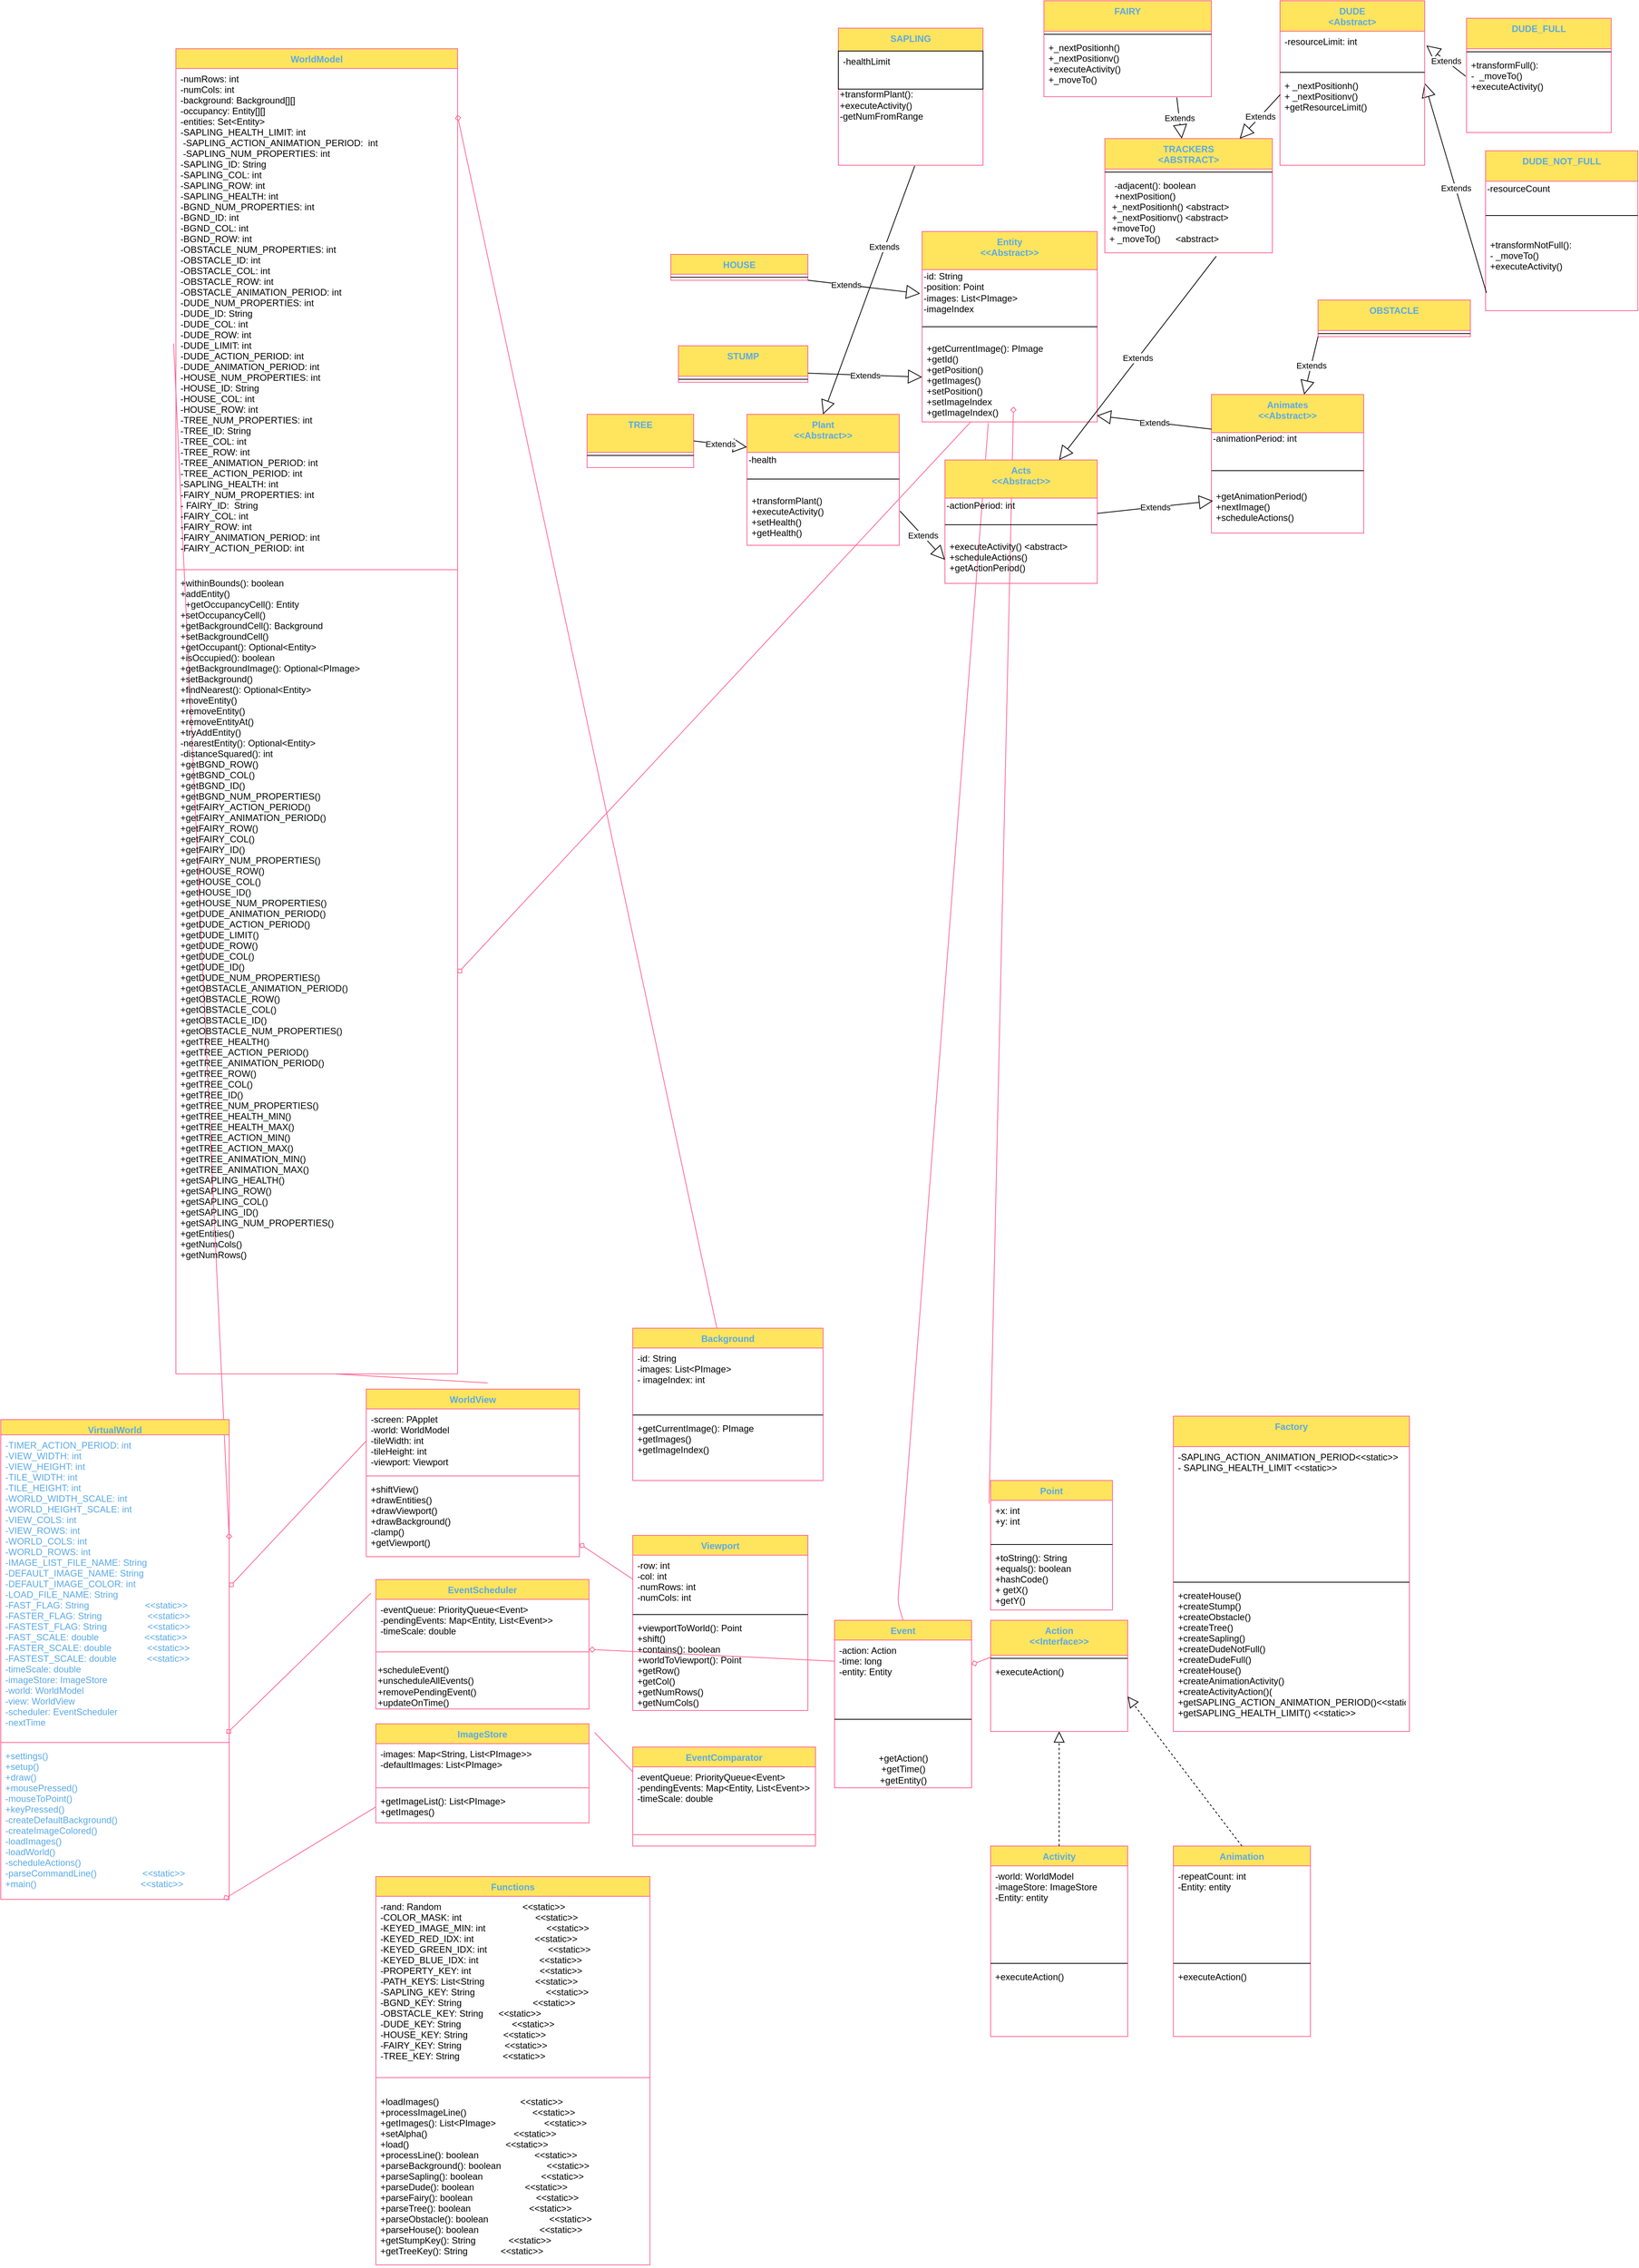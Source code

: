 <mxfile version="16.6.1" type="device"><diagram id="Yo6Zvny2ZRX3JAPKxXua" name="Page 2"><mxGraphModel dx="1449" dy="2874" grid="1" gridSize="10" guides="1" tooltips="1" connect="1" arrows="1" fold="1" page="1" pageScale="1" pageWidth="850" pageHeight="1100" math="0" shadow="0"><root><mxCell id="0"/><mxCell id="1" parent="0"/><mxCell id="8I9pphBKhg92I5GMk5e_-31" value="" style="graphMlID=e0;endArrow=none;strokeColor=#FF6392;strokeWidth=1.0;startArrow=diamond;startFill=0;endFill=1;exitX=1;exitY=0.25;exitDx=0;exitDy=0;fontColor=#5AA9E6;entryX=-0.008;entryY=-0.286;entryDx=0;entryDy=0;entryPerimeter=0;" parent="1" source="8I9pphBKhg92I5GMk5e_-50" target="8I9pphBKhg92I5GMk5e_-57" edge="1"><mxGeometry relative="1" as="geometry"/></mxCell><mxCell id="8I9pphBKhg92I5GMk5e_-32" value="" style="graphMlID=e1;endArrow=none;strokeColor=#FF6392;strokeWidth=1.0;startArrow=diamond;startFill=0;endFill=1;exitX=1;exitY=0.5;exitDx=0;exitDy=0;fontColor=#5AA9E6;entryX=0;entryY=0.5;entryDx=0;entryDy=0;" parent="1" source="8I9pphBKhg92I5GMk5e_-51" target="8I9pphBKhg92I5GMk5e_-61" edge="1"><mxGeometry relative="1" as="geometry"/></mxCell><mxCell id="8I9pphBKhg92I5GMk5e_-33" value="" style="graphMlID=e2;endArrow=none;strokeColor=#FF6392;strokeWidth=1.0;startArrow=diamond;startFill=0;endFill=1;fontColor=#5AA9E6;entryX=0;entryY=0.25;entryDx=0;entryDy=0;" parent="1" source="8I9pphBKhg92I5GMk5e_-60" target="8I9pphBKhg92I5GMk5e_-89" edge="1"><mxGeometry relative="1" as="geometry"><mxPoint x="648" y="240" as="sourcePoint"/></mxGeometry></mxCell><mxCell id="8I9pphBKhg92I5GMk5e_-34" value="" style="graphMlID=e3;endArrow=none;strokeColor=#FF6392;strokeWidth=1.0;startArrow=diamond;startFill=0;endFill=1;exitX=0.988;exitY=-0.077;exitDx=0;exitDy=0;exitPerimeter=0;fontColor=#5AA9E6;entryX=-0.023;entryY=0.105;entryDx=0;entryDy=0;entryPerimeter=0;" parent="1" source="8I9pphBKhg92I5GMk5e_-53" target="8I9pphBKhg92I5GMk5e_-64" edge="1"><mxGeometry relative="1" as="geometry"><mxPoint x="840" y="580" as="targetPoint"/></mxGeometry></mxCell><mxCell id="8I9pphBKhg92I5GMk5e_-35" value="" style="graphMlID=e4;endArrow=none;strokeColor=#FF6392;strokeWidth=1.0;startArrow=diamond;startFill=0;endFill=1;exitX=0.975;exitY=1;exitDx=0;exitDy=0;exitPerimeter=0;fontColor=#5AA9E6;entryX=0;entryY=0.5;entryDx=0;entryDy=0;" parent="1" source="8I9pphBKhg92I5GMk5e_-53" target="8I9pphBKhg92I5GMk5e_-71" edge="1"><mxGeometry relative="1" as="geometry"/></mxCell><mxCell id="8I9pphBKhg92I5GMk5e_-36" value="" style="graphMlID=e5;endArrow=none;strokeColor=#FF6392;strokeWidth=1.0;startArrow=diamond;startFill=0;endFill=1;fontColor=#5AA9E6;exitX=0.999;exitY=0.093;exitDx=0;exitDy=0;exitPerimeter=0;" parent="1" source="8I9pphBKhg92I5GMk5e_-55" target="8I9pphBKhg92I5GMk5e_-82" edge="1"><mxGeometry relative="1" as="geometry"/></mxCell><mxCell id="8I9pphBKhg92I5GMk5e_-37" value="" style="graphMlID=e6;endArrow=none;strokeColor=#FF6392;strokeWidth=1.0;startArrow=diamond;startFill=0;endFill=1;fontColor=#5AA9E6;" parent="1" source="8I9pphBKhg92I5GMk5e_-64" target="8I9pphBKhg92I5GMk5e_-97" edge="1"><mxGeometry relative="1" as="geometry"/></mxCell><mxCell id="8I9pphBKhg92I5GMk5e_-38" value="" style="graphMlID=e7;endArrow=none;strokeColor=#FF6392;strokeWidth=1.0;startArrow=none;startFill=1;endFill=1;fontColor=#5AA9E6;entryX=0;entryY=0.25;entryDx=0;entryDy=0;exitX=1;exitY=0.5;exitDx=0;exitDy=0;" parent="1" target="8I9pphBKhg92I5GMk5e_-72" edge="1"><mxGeometry relative="1" as="geometry"><mxPoint x="800" y="561" as="sourcePoint"/></mxGeometry></mxCell><mxCell id="8I9pphBKhg92I5GMk5e_-39" value="" style="graphMlID=e8;endArrow=none;strokeColor=#FF6392;strokeWidth=1.0;startArrow=diamond;startFill=0;endFill=1;fontColor=#5AA9E6;exitX=1;exitY=0.5;exitDx=0;exitDy=0;" parent="1" source="8I9pphBKhg92I5GMk5e_-57" target="8I9pphBKhg92I5GMk5e_-88" edge="1"><mxGeometry relative="1" as="geometry"><mxPoint x="710" y="80" as="sourcePoint"/><mxPoint x="1115" y="-927" as="targetPoint"/></mxGeometry></mxCell><mxCell id="8I9pphBKhg92I5GMk5e_-40" value="" style="graphMlID=e9;endArrow=none;strokeColor=#FF6392;strokeWidth=1.0;startArrow=diamond;startFill=0;endFill=1;fontColor=#5AA9E6;entryX=-0.013;entryY=0.08;entryDx=0;entryDy=0;entryPerimeter=0;" parent="1" target="8I9pphBKhg92I5GMk5e_-105" edge="1"><mxGeometry relative="1" as="geometry"><mxPoint x="1350" y="-1180" as="sourcePoint"/></mxGeometry></mxCell><mxCell id="8I9pphBKhg92I5GMk5e_-42" value="" style="graphMlID=e11;endArrow=none;strokeColor=#FF6392;strokeWidth=1.0;startArrow=diamond;startFill=0;endFill=1;fontColor=#5AA9E6;exitX=1;exitY=0.5;exitDx=0;exitDy=0;entryX=0.006;entryY=0.178;entryDx=0;entryDy=0;entryPerimeter=0;" parent="1" source="8I9pphBKhg92I5GMk5e_-97" edge="1"><mxGeometry relative="1" as="geometry"><mxPoint x="1321.08" y="461.612" as="targetPoint"/></mxGeometry></mxCell><mxCell id="8I9pphBKhg92I5GMk5e_-44" value="" style="graphMlID=e13;endArrow=none;strokeColor=#FF6392;strokeWidth=1.0;startArrow=none;startFill=1;endFill=1;fontColor=#5AA9E6;exitX=0.57;exitY=-0.037;exitDx=0;exitDy=0;exitPerimeter=0;entryX=0.563;entryY=1;entryDx=0;entryDy=0;entryPerimeter=0;" parent="1" source="8I9pphBKhg92I5GMk5e_-60" target="8I9pphBKhg92I5GMk5e_-57" edge="1"><mxGeometry relative="1" as="geometry"><mxPoint x="450" y="-620" as="targetPoint"/></mxGeometry></mxCell><mxCell id="8I9pphBKhg92I5GMk5e_-45" value="" style="graphMlID=e14;endArrow=none;strokeColor=#FF6392;strokeWidth=1.0;startArrow=none;startFill=1;endFill=1;fontColor=#5AA9E6;exitX=0.5;exitY=0;exitDx=0;exitDy=0;entryX=0.378;entryY=1.011;entryDx=0;entryDy=0;entryPerimeter=0;" parent="1" source="8I9pphBKhg92I5GMk5e_-96" target="8I9pphBKhg92I5GMk5e_-88" edge="1"><mxGeometry relative="1" as="geometry"><mxPoint x="1177.699" y="279.661" as="targetPoint"/><Array as="points"><mxPoint x="1198" y="390"/></Array></mxGeometry></mxCell><mxCell id="8I9pphBKhg92I5GMk5e_-50" value="VirtualWorld" style="swimlane;fontStyle=1;align=center;verticalAlign=top;childLayout=stackLayout;horizontal=1;startSize=20;horizontalStack=0;resizeParent=1;resizeParentMax=0;resizeLast=0;collapsible=1;marginBottom=0;hachureGap=4;pointerEvents=0;fillColor=#FFE45E;strokeColor=#FF6392;fontColor=#5AA9E6;" parent="1" vertex="1"><mxGeometry x="20" y="150" width="300" height="630" as="geometry"/></mxCell><mxCell id="8I9pphBKhg92I5GMk5e_-51" value="-TIMER_ACTION_PERIOD: int        &#10;-VIEW_WIDTH: int                          &#10;-VIEW_HEIGHT: int                        &#10;-TILE_WIDTH: int                          &#10;-TILE_HEIGHT: int                         &#10;-WORLD_WIDTH_SCALE: int          &#10;-WORLD_HEIGHT_SCALE: int        &#10;-VIEW_COLS: int                           &#10;-VIEW_ROWS: int                            &#10;-WORLD_COLS: int                        &#10;-WORLD_ROWS: int                        &#10;-IMAGE_LIST_FILE_NAME: String    &#10;-DEFAULT_IMAGE_NAME: String    &#10;-DEFAULT_IMAGE_COLOR: int       &#10;-LOAD_FILE_NAME: String            &#10;-FAST_FLAG: String                      &lt;&lt;static&gt;&gt;&#10;-FASTER_FLAG: String                  &lt;&lt;static&gt;&gt;&#10;-FASTEST_FLAG: String                &lt;&lt;static&gt;&gt;&#10;-FAST_SCALE: double                  &lt;&lt;static&gt;&gt;&#10;-FASTER_SCALE: double              &lt;&lt;static&gt;&gt;&#10;-FASTEST_SCALE: double            &lt;&lt;static&gt;&gt;&#10;-timeScale: double&#10;-imageStore: ImageStore&#10;-world: WorldModel&#10;-view: WorldView&#10;-scheduler: EventScheduler&#10;-nextTime" style="text;strokeColor=none;fillColor=none;align=left;verticalAlign=top;spacingLeft=4;spacingRight=4;overflow=hidden;rotatable=0;points=[[0,0.5],[1,0.5]];portConstraint=eastwest;fontColor=#5AA9E6;" parent="8I9pphBKhg92I5GMk5e_-50" vertex="1"><mxGeometry y="20" width="300" height="400" as="geometry"/></mxCell><mxCell id="8I9pphBKhg92I5GMk5e_-52" value="" style="line;strokeWidth=1;fillColor=none;align=left;verticalAlign=middle;spacingTop=-1;spacingLeft=3;spacingRight=3;rotatable=0;labelPosition=right;points=[];portConstraint=eastwest;strokeColor=#FF6392;fontColor=#5AA9E6;" parent="8I9pphBKhg92I5GMk5e_-50" vertex="1"><mxGeometry y="420" width="300" height="8" as="geometry"/></mxCell><mxCell id="8I9pphBKhg92I5GMk5e_-53" value="+settings()&#10;+setup()&#10;+draw()&#10;+mousePressed()&#10;-mouseToPoint()&#10;+keyPressed()&#10;-createDefaultBackground()         &#10;-createImageColored()               &#10;-loadImages()                                &#10;-loadWorld()                                &#10;-scheduleActions()                      &#10;-parseCommandLine()                  &lt;&lt;static&gt;&gt;&#10;+main()                                         &lt;&lt;static&gt;&gt;" style="text;strokeColor=none;fillColor=none;align=left;verticalAlign=top;spacingLeft=4;spacingRight=4;overflow=hidden;rotatable=0;points=[[0,0.5],[1,0.5]];portConstraint=eastwest;fontColor=#5AA9E6;" parent="8I9pphBKhg92I5GMk5e_-50" vertex="1"><mxGeometry y="428" width="300" height="202" as="geometry"/></mxCell><mxCell id="8I9pphBKhg92I5GMk5e_-54" value="WorldModel" style="swimlane;fontStyle=1;align=center;verticalAlign=top;childLayout=stackLayout;horizontal=1;startSize=26;horizontalStack=0;resizeParent=1;resizeParentMax=0;resizeLast=0;collapsible=1;marginBottom=0;hachureGap=4;pointerEvents=0;sketch=0;fontColor=#5AA9E6;strokeColor=#FF6392;fillColor=#FFE45E;" parent="1" vertex="1"><mxGeometry x="250" y="-1650" width="370" height="1740" as="geometry"/></mxCell><mxCell id="8I9pphBKhg92I5GMk5e_-55" value="-numRows: int&#10;-numCols: int&#10;-background: Background[][]&#10;-occupancy: Entity[][]&#10;-entities: Set&lt;Entity&gt;&#10;-SAPLING_HEALTH_LIMIT: int                               &#10; -SAPLING_ACTION_ANIMATION_PERIOD:  int    &#10; -SAPLING_NUM_PROPERTIES: int                    &#10;-SAPLING_ID: String                          &#10;-SAPLING_COL: int                    &#10;-SAPLING_ROW: int                              &#10;-SAPLING_HEALTH: int                              &#10;-BGND_NUM_PROPERTIES: int                    &#10;-BGND_ID: int                              &#10;-BGND_COL: int                              &#10;-BGND_ROW: int  &#10;-OBSTACLE_NUM_PROPERTIES: int                &#10;-OBSTACLE_ID: int                            &#10;-OBSTACLE_COL: int                           &#10;-OBSTACLE_ROW: int                           &#10;-OBSTACLE_ANIMATION_PERIOD: int    &#10;-DUDE_NUM_PROPERTIES: int                     &#10;-DUDE_ID: String                           &#10;-DUDE_COL: int                   &#10;-DUDE_ROW: int                               &#10;-DUDE_LIMIT: int                              &#10;-DUDE_ACTION_PERIOD: int             &#10;-DUDE_ANIMATION_PERIOD: int    &#10;-HOUSE_NUM_PROPERTIES: int                 &#10;-HOUSE_ID: String                          &#10;-HOUSE_COL: int                        &#10;-HOUSE_ROW: int  &#10;-TREE_NUM_PROPERTIES: int                      &#10;-TREE_ID: String                            &#10;-TREE_COL: int                    &#10;-TREE_ROW: int                                &#10;-TREE_ANIMATION_PERIOD: int      &#10;-TREE_ACTION_PERIOD: int          &#10;-SAPLING_HEALTH: int           &#10;-FAIRY_NUM_PROPERTIES: int         &#10;- FAIRY_ID:  String                 &#10;-FAIRY_COL: int                    &#10;-FAIRY_ROW: int                                &#10;-FAIRY_ANIMATION_PERIOD: int      &#10;-FAIRY_ACTION_PERIOD: int     " style="text;strokeColor=none;fillColor=none;align=left;verticalAlign=top;spacingLeft=4;spacingRight=4;overflow=hidden;rotatable=0;points=[[0,0.5],[1,0.5]];portConstraint=eastwest;fontColor=#000000;" parent="8I9pphBKhg92I5GMk5e_-54" vertex="1"><mxGeometry y="26" width="370" height="654" as="geometry"/></mxCell><mxCell id="8I9pphBKhg92I5GMk5e_-56" value="" style="line;strokeWidth=1;fillColor=none;align=left;verticalAlign=middle;spacingTop=-1;spacingLeft=3;spacingRight=3;rotatable=0;labelPosition=right;points=[];portConstraint=eastwest;strokeColor=#FF6392;fontColor=#5AA9E6;" parent="8I9pphBKhg92I5GMk5e_-54" vertex="1"><mxGeometry y="680" width="370" height="8" as="geometry"/></mxCell><mxCell id="8I9pphBKhg92I5GMk5e_-57" value="+withinBounds(): boolean                     &#10;+addEntity()                                         &#10;  +getOccupancyCell(): Entity                  &#10;+setOccupancyCell()                          &#10;+getBackgroundCell(): Background             &#10;+setBackgroundCell()   &#10;+getOccupant(): Optional&lt;Entity&gt; &#10;+isOccupied(): boolean         &#10;+getBackgroundImage(): Optional&lt;PImage&gt;     &#10;+setBackground()   &#10;+findNearest(): Optional&lt;Entity&gt;           &#10;+moveEntity()                              &#10;+removeEntity()                             &#10;+removeEntityAt() &#10;+tryAddEntity()&#10;-nearestEntity(): Optional&lt;Entity&gt;         &#10;-distanceSquared(): int&#10;+getBGND_ROW()&#10;+getBGND_COL()&#10;+getBGND_ID()&#10;+getBGND_NUM_PROPERTIES()&#10;+getFAIRY_ACTION_PERIOD() &#10;+getFAIRY_ANIMATION_PERIOD()&#10;+getFAIRY_ROW()&#10;+getFAIRY_COL()&#10;+getFAIRY_ID()&#10;+getFAIRY_NUM_PROPERTIES()          &#10;+getHOUSE_ROW()&#10;+getHOUSE_COL()&#10;+getHOUSE_ID()&#10;+getHOUSE_NUM_PROPERTIES()&#10;+getDUDE_ANIMATION_PERIOD()&#10;+getDUDE_ACTION_PERIOD()&#10;+getDUDE_LIMIT()&#10;+getDUDE_ROW()&#10;+getDUDE_COL()&#10;+getDUDE_ID() &#10;+getDUDE_NUM_PROPERTIES()&#10;+getOBSTACLE_ANIMATION_PERIOD()&#10;+getOBSTACLE_ROW()&#10;+getOBSTACLE_COL()&#10;+getOBSTACLE_ID()  &#10;+getOBSTACLE_NUM_PROPERTIES()&#10;+getTREE_HEALTH()&#10;+getTREE_ACTION_PERIOD()&#10;+getTREE_ANIMATION_PERIOD()&#10;+getTREE_ROW()&#10;+getTREE_COL()&#10;+getTREE_ID()&#10;+getTREE_NUM_PROPERTIES()&#10;+getTREE_HEALTH_MIN()&#10;+getTREE_HEALTH_MAX()&#10;+getTREE_ACTION_MIN()&#10;+getTREE_ACTION_MAX()  &#10;+getTREE_ANIMATION_MIN()&#10;+getTREE_ANIMATION_MAX()&#10;+getSAPLING_HEALTH()&#10;+getSAPLING_ROW()&#10;+getSAPLING_COL()&#10;+getSAPLING_ID()&#10;+getSAPLING_NUM_PROPERTIES()&#10;+getEntities()&#10;+getNumCols()&#10;+getNumRows()                                                                                           " style="text;strokeColor=none;fillColor=none;align=left;verticalAlign=top;spacingLeft=4;spacingRight=4;overflow=hidden;rotatable=0;points=[[0,0.5],[1,0.5]];portConstraint=eastwest;fontColor=#020405;" parent="8I9pphBKhg92I5GMk5e_-54" vertex="1"><mxGeometry y="688" width="370" height="1052" as="geometry"/></mxCell><mxCell id="8I9pphBKhg92I5GMk5e_-60" value="WorldView" style="swimlane;fontStyle=1;align=center;verticalAlign=top;childLayout=stackLayout;horizontal=1;startSize=26;horizontalStack=0;resizeParent=1;resizeParentMax=0;resizeLast=0;collapsible=1;marginBottom=0;hachureGap=4;pointerEvents=0;sketch=0;fontColor=#5AA9E6;strokeColor=#FF6392;fillColor=#FFE45E;" parent="1" vertex="1"><mxGeometry x="500.0" y="110" width="280" height="220" as="geometry"/></mxCell><mxCell id="8I9pphBKhg92I5GMk5e_-61" value="-screen: PApplet&#10;-world: WorldModel&#10;-tileWidth: int&#10;-tileHeight: int&#10;-viewport: Viewport" style="text;strokeColor=none;fillColor=none;align=left;verticalAlign=top;spacingLeft=4;spacingRight=4;overflow=hidden;rotatable=0;points=[[0,0.5],[1,0.5]];portConstraint=eastwest;fontColor=#000000;" parent="8I9pphBKhg92I5GMk5e_-60" vertex="1"><mxGeometry y="26" width="280" height="84" as="geometry"/></mxCell><mxCell id="8I9pphBKhg92I5GMk5e_-62" value="" style="line;strokeWidth=1;fillColor=none;align=left;verticalAlign=middle;spacingTop=-1;spacingLeft=3;spacingRight=3;rotatable=0;labelPosition=right;points=[];portConstraint=eastwest;strokeColor=#FF6392;fontColor=#5AA9E6;" parent="8I9pphBKhg92I5GMk5e_-60" vertex="1"><mxGeometry y="110" width="280" height="8" as="geometry"/></mxCell><mxCell id="8I9pphBKhg92I5GMk5e_-63" value="+shiftView() &#10;+drawEntities()                              &#10;+drawViewport()         &#10;+drawBackground() &#10;-clamp()  &#10;+getViewport()                                    " style="text;strokeColor=none;fillColor=none;align=left;verticalAlign=top;spacingLeft=4;spacingRight=4;overflow=hidden;rotatable=0;points=[[0,0.5],[1,0.5]];portConstraint=eastwest;fontColor=#000000;" parent="8I9pphBKhg92I5GMk5e_-60" vertex="1"><mxGeometry y="118" width="280" height="102" as="geometry"/></mxCell><mxCell id="8I9pphBKhg92I5GMk5e_-64" value="EventScheduler" style="swimlane;fontStyle=1;align=center;verticalAlign=top;childLayout=stackLayout;horizontal=1;startSize=26;horizontalStack=0;resizeParent=1;resizeParentMax=0;resizeLast=0;collapsible=1;marginBottom=0;hachureGap=4;pointerEvents=0;sketch=0;fontColor=#5AA9E6;strokeColor=#FF6392;fillColor=#FFE45E;" parent="1" vertex="1"><mxGeometry x="512.57" y="360" width="280" height="170" as="geometry"><mxRectangle x="520" y="450" width="120" height="26" as="alternateBounds"/></mxGeometry></mxCell><mxCell id="8I9pphBKhg92I5GMk5e_-65" value="-eventQueue: PriorityQueue&lt;Event&gt;&#10;-pendingEvents: Map&lt;Entity, List&lt;Event&gt;&gt;&#10;-timeScale: double" style="text;strokeColor=none;fillColor=none;align=left;verticalAlign=top;spacingLeft=4;spacingRight=4;overflow=hidden;rotatable=0;points=[[0,0.5],[1,0.5]];portConstraint=eastwest;fontColor=#000000;" parent="8I9pphBKhg92I5GMk5e_-64" vertex="1"><mxGeometry y="26" width="280" height="54" as="geometry"/></mxCell><mxCell id="8I9pphBKhg92I5GMk5e_-66" value="" style="line;strokeWidth=1;fillColor=none;align=left;verticalAlign=middle;spacingTop=-1;spacingLeft=3;spacingRight=3;rotatable=0;labelPosition=right;points=[];portConstraint=eastwest;strokeColor=#FF6392;fontColor=#5AA9E6;" parent="8I9pphBKhg92I5GMk5e_-64" vertex="1"><mxGeometry y="80" width="280" height="30" as="geometry"/></mxCell><mxCell id="NkrN6m10o40Hq3UlbiHe-7" value="+scheduleEvent()&lt;br&gt;+unscheduleAllEvents()&lt;br&gt;+removePendingEvent()&amp;nbsp; &amp;nbsp; &amp;nbsp; &amp;nbsp; &amp;nbsp; &amp;nbsp; &amp;nbsp; &amp;nbsp; &amp;nbsp; &amp;nbsp; &amp;nbsp; &amp;nbsp;&lt;br style=&quot;padding: 0px ; margin: 0px&quot;&gt;+updateOnTime()&amp;nbsp; &amp;nbsp; &amp;nbsp; &amp;nbsp; &amp;nbsp; &amp;nbsp; &amp;nbsp; &amp;nbsp; &amp;nbsp; &amp;nbsp; &amp;nbsp; &amp;nbsp; &amp;nbsp; &amp;nbsp; &amp;nbsp;" style="text;html=1;align=left;verticalAlign=middle;resizable=0;points=[];autosize=1;strokeColor=none;fillColor=none;" parent="8I9pphBKhg92I5GMk5e_-64" vertex="1"><mxGeometry y="110" width="280" height="60" as="geometry"/></mxCell><mxCell id="8I9pphBKhg92I5GMk5e_-68" value="ImageStore" style="swimlane;fontStyle=1;align=center;verticalAlign=top;childLayout=stackLayout;horizontal=1;startSize=26;horizontalStack=0;resizeParent=1;resizeParentMax=0;resizeLast=0;collapsible=1;marginBottom=0;hachureGap=4;pointerEvents=0;sketch=0;fontColor=#5AA9E6;strokeColor=#FF6392;fillColor=#FFE45E;" parent="1" vertex="1"><mxGeometry x="512.57" y="549.54" width="280" height="130" as="geometry"/></mxCell><mxCell id="8I9pphBKhg92I5GMk5e_-69" value="-images: Map&lt;String, List&lt;PImage&gt;&gt;&#10;-defaultImages: List&lt;PImage&gt;" style="text;strokeColor=none;fillColor=none;align=left;verticalAlign=top;spacingLeft=4;spacingRight=4;overflow=hidden;rotatable=0;points=[[0,0.5],[1,0.5]];portConstraint=eastwest;fontColor=#000000;" parent="8I9pphBKhg92I5GMk5e_-68" vertex="1"><mxGeometry y="26" width="280" height="54" as="geometry"/></mxCell><mxCell id="8I9pphBKhg92I5GMk5e_-70" value="" style="line;strokeWidth=1;fillColor=none;align=left;verticalAlign=middle;spacingTop=-1;spacingLeft=3;spacingRight=3;rotatable=0;labelPosition=right;points=[];portConstraint=eastwest;strokeColor=#FF6392;fontColor=#5AA9E6;" parent="8I9pphBKhg92I5GMk5e_-68" vertex="1"><mxGeometry y="80" width="280" height="8" as="geometry"/></mxCell><mxCell id="8I9pphBKhg92I5GMk5e_-71" value="+getImageList(): List&lt;PImage&gt;                &#10;+getImages()" style="text;strokeColor=none;fillColor=none;align=left;verticalAlign=top;spacingLeft=4;spacingRight=4;overflow=hidden;rotatable=0;points=[[0,0.5],[1,0.5]];portConstraint=eastwest;fontColor=#000000;" parent="8I9pphBKhg92I5GMk5e_-68" vertex="1"><mxGeometry y="88" width="280" height="42" as="geometry"/></mxCell><mxCell id="8I9pphBKhg92I5GMk5e_-72" value="EventComparator" style="swimlane;fontStyle=1;align=center;verticalAlign=top;childLayout=stackLayout;horizontal=1;startSize=26;horizontalStack=0;resizeParent=1;resizeParentMax=0;resizeLast=0;collapsible=1;marginBottom=0;hachureGap=4;pointerEvents=0;sketch=0;fontColor=#5AA9E6;strokeColor=#FF6392;fillColor=#FFE45E;" parent="1" vertex="1"><mxGeometry x="850" y="580" width="240" height="130" as="geometry"/></mxCell><mxCell id="8I9pphBKhg92I5GMk5e_-73" value="-eventQueue: PriorityQueue&lt;Event&gt;&#10;-pendingEvents: Map&lt;Entity, List&lt;Event&gt;&gt;&#10;-timeScale: double" style="text;strokeColor=none;fillColor=none;align=left;verticalAlign=top;spacingLeft=4;spacingRight=4;overflow=hidden;rotatable=0;points=[[0,0.5],[1,0.5]];portConstraint=eastwest;fontColor=#000000;" parent="8I9pphBKhg92I5GMk5e_-72" vertex="1"><mxGeometry y="26" width="240" height="74" as="geometry"/></mxCell><mxCell id="8I9pphBKhg92I5GMk5e_-74" value="" style="line;strokeWidth=1;fillColor=none;align=left;verticalAlign=middle;spacingTop=-1;spacingLeft=3;spacingRight=3;rotatable=0;labelPosition=right;points=[];portConstraint=eastwest;strokeColor=#FF6392;fontColor=#5AA9E6;" parent="8I9pphBKhg92I5GMk5e_-72" vertex="1"><mxGeometry y="100" width="240" height="30" as="geometry"/></mxCell><mxCell id="8I9pphBKhg92I5GMk5e_-77" value="Functions" style="swimlane;fontStyle=1;align=center;verticalAlign=top;childLayout=stackLayout;horizontal=1;startSize=26;horizontalStack=0;resizeParent=1;resizeParentMax=0;resizeLast=0;collapsible=1;marginBottom=0;hachureGap=4;pointerEvents=0;sketch=0;fontColor=#5AA9E6;strokeColor=#FF6392;fillColor=#FFE45E;" parent="1" vertex="1"><mxGeometry x="512.57" y="750" width="360" height="510" as="geometry"/></mxCell><mxCell id="8I9pphBKhg92I5GMk5e_-78" value="-rand: Random                                &lt;&lt;static&gt;&gt;&#10;-COLOR_MASK: int                             &lt;&lt;static&gt;&gt;&#10;-KEYED_IMAGE_MIN: int                        &lt;&lt;static&gt;&gt;&#10;-KEYED_RED_IDX: int                        &lt;&lt;static&gt;&gt;&#10;-KEYED_GREEN_IDX: int                        &lt;&lt;static&gt;&gt;&#10;-KEYED_BLUE_IDX: int                        &lt;&lt;static&gt;&gt;&#10;-PROPERTY_KEY: int                           &lt;&lt;static&gt;&gt;&#10;-PATH_KEYS: List&lt;String                    &lt;&lt;static&gt;&gt;&#10;-SAPLING_KEY: String                            &lt;&lt;static&gt;&gt;&#10;-BGND_KEY: String                            &lt;&lt;static&gt;&gt;                     &#10;-OBSTACLE_KEY: String      &lt;&lt;static&gt;&gt;      &#10;-DUDE_KEY: String                    &lt;&lt;static&gt;&gt;           &#10;-HOUSE_KEY: String              &lt;&lt;static&gt;&gt;             &#10;-FAIRY_KEY: String                 &lt;&lt;static&gt;&gt; &#10;-TREE_KEY: String                 &lt;&lt;static&gt;&gt;           &#10;                             &#10;&#10;" style="text;strokeColor=none;fillColor=none;align=left;verticalAlign=top;spacingLeft=4;spacingRight=4;overflow=hidden;rotatable=0;points=[[0,0.5],[1,0.5]];portConstraint=eastwest;fontColor=#000000;" parent="8I9pphBKhg92I5GMk5e_-77" vertex="1"><mxGeometry y="26" width="360" height="234" as="geometry"/></mxCell><mxCell id="8I9pphBKhg92I5GMk5e_-79" value="" style="line;strokeWidth=1;fillColor=none;align=left;verticalAlign=middle;spacingTop=-1;spacingLeft=3;spacingRight=3;rotatable=0;labelPosition=right;points=[];portConstraint=eastwest;strokeColor=#FF6392;fontColor=#5AA9E6;" parent="8I9pphBKhg92I5GMk5e_-77" vertex="1"><mxGeometry y="260" width="360" height="8" as="geometry"/></mxCell><mxCell id="8I9pphBKhg92I5GMk5e_-80" value="&#10;+loadImages()                                &lt;&lt;static&gt;&gt;&#10;+processImageLine()                          &lt;&lt;static&gt;&gt;&#10;+getImages(): List&lt;PImage&gt;                   &lt;&lt;static&gt;&gt;&#10;+setAlpha()                                  &lt;&lt;static&gt;&gt;&#10;+load()                                      &lt;&lt;static&gt;&gt;&#10;+processLine(): boolean                      &lt;&lt;static&gt;&gt;&#10;+parseBackground(): boolean                  &lt;&lt;static&gt;&gt;&#10;+parseSapling(): boolean                       &lt;&lt;static&gt;&gt;&#10;+parseDude(): boolean                    &lt;&lt;static&gt;&gt;&#10;+parseFairy(): boolean                         &lt;&lt;static&gt;&gt;&#10;+parseTree(): boolean                       &lt;&lt;static&gt;&gt;&#10;+parseObstacle(): boolean                        &lt;&lt;static&gt;&gt;&#10;+parseHouse(): boolean                        &lt;&lt;static&gt;&gt;&#10;+getStumpKey(): String             &lt;&lt;static&gt;&gt;&#10;+getTreeKey(): String             &lt;&lt;static&gt;&gt;&#10;&#10;                     " style="text;strokeColor=none;fillColor=none;align=left;verticalAlign=top;spacingLeft=4;spacingRight=4;overflow=hidden;rotatable=0;points=[[0,0.5],[1,0.5]];portConstraint=eastwest;fontColor=#000000;" parent="8I9pphBKhg92I5GMk5e_-77" vertex="1"><mxGeometry y="268" width="360" height="242" as="geometry"/></mxCell><mxCell id="8I9pphBKhg92I5GMk5e_-81" value="Background" style="swimlane;fontStyle=1;align=center;verticalAlign=top;childLayout=stackLayout;horizontal=1;startSize=26;horizontalStack=0;resizeParent=1;resizeParentMax=0;resizeLast=0;collapsible=1;marginBottom=0;hachureGap=4;pointerEvents=0;sketch=0;fontColor=#5AA9E6;strokeColor=#FF6392;fillColor=#FFE45E;" parent="1" vertex="1"><mxGeometry x="850" y="30" width="250" height="200" as="geometry"/></mxCell><mxCell id="8I9pphBKhg92I5GMk5e_-82" value="-id: String&#10;-images: List&lt;PImage&gt;&#10;- imageIndex: int" style="text;strokeColor=none;fillColor=none;align=left;verticalAlign=top;spacingLeft=4;spacingRight=4;overflow=hidden;rotatable=0;points=[[0,0.5],[1,0.5]];portConstraint=eastwest;" parent="8I9pphBKhg92I5GMk5e_-81" vertex="1"><mxGeometry y="26" width="250" height="84" as="geometry"/></mxCell><mxCell id="8I9pphBKhg92I5GMk5e_-83" value="" style="line;strokeWidth=1;fillColor=none;align=left;verticalAlign=middle;spacingTop=-1;spacingLeft=3;spacingRight=3;rotatable=0;labelPosition=right;points=[];portConstraint=eastwest;" parent="8I9pphBKhg92I5GMk5e_-81" vertex="1"><mxGeometry y="110" width="250" height="8" as="geometry"/></mxCell><mxCell id="8I9pphBKhg92I5GMk5e_-84" value="+getCurrentImage(): PImage&#10;+getImages()&#10;+getImageIndex()" style="text;strokeColor=none;fillColor=none;align=left;verticalAlign=top;spacingLeft=4;spacingRight=4;overflow=hidden;rotatable=0;points=[[0,0.5],[1,0.5]];portConstraint=eastwest;" parent="8I9pphBKhg92I5GMk5e_-81" vertex="1"><mxGeometry y="118" width="250" height="82" as="geometry"/></mxCell><mxCell id="8I9pphBKhg92I5GMk5e_-85" value="Entity&#10;&lt;&lt;Abstract&gt;&gt;" style="swimlane;fontStyle=1;align=center;verticalAlign=top;childLayout=stackLayout;horizontal=1;startSize=50;horizontalStack=0;resizeParent=1;resizeParentMax=0;resizeLast=0;collapsible=1;marginBottom=0;hachureGap=4;pointerEvents=0;sketch=0;fontColor=#5AA9E6;strokeColor=#FF6392;fillColor=#FFE45E;" parent="1" vertex="1"><mxGeometry x="1230" y="-1410" width="230" height="250" as="geometry"/></mxCell><mxCell id="wvR2BJynT_IiG_UGDIxS-9" value="&lt;span&gt;-id: String&lt;/span&gt;&lt;br style=&quot;padding: 0px ; margin: 0px&quot;&gt;&lt;span&gt;-position: Point&lt;/span&gt;&lt;br style=&quot;padding: 0px ; margin: 0px&quot;&gt;&lt;span&gt;-images: List&amp;lt;PImage&amp;gt;&lt;br&gt;-imageIndex&lt;br&gt;&lt;/span&gt;" style="text;html=1;align=left;verticalAlign=middle;resizable=0;points=[];autosize=1;strokeColor=none;fillColor=none;" parent="8I9pphBKhg92I5GMk5e_-85" vertex="1"><mxGeometry y="50" width="230" height="60" as="geometry"/></mxCell><mxCell id="8I9pphBKhg92I5GMk5e_-87" value="" style="line;strokeWidth=1;fillColor=none;align=left;verticalAlign=middle;spacingTop=-1;spacingLeft=3;spacingRight=3;rotatable=0;labelPosition=right;points=[];portConstraint=eastwest;" parent="8I9pphBKhg92I5GMk5e_-85" vertex="1"><mxGeometry y="110" width="230" height="30" as="geometry"/></mxCell><mxCell id="8I9pphBKhg92I5GMk5e_-88" value="+getCurrentImage(): PImage  &#10;+getId()&#10;+getPosition()&#10;+getImages()&#10;+setPosition()&#10;+setImageIndex&#10;+getImageIndex()&#10; &#10;&#10;   " style="text;strokeColor=none;fillColor=none;align=left;verticalAlign=top;spacingLeft=4;spacingRight=4;overflow=hidden;rotatable=0;points=[[0,0.5],[1,0.5]];portConstraint=eastwest;" parent="8I9pphBKhg92I5GMk5e_-85" vertex="1"><mxGeometry y="140" width="230" height="110" as="geometry"/></mxCell><mxCell id="8I9pphBKhg92I5GMk5e_-89" value="Viewport" style="swimlane;fontStyle=1;align=center;verticalAlign=top;childLayout=stackLayout;horizontal=1;startSize=26;horizontalStack=0;resizeParent=1;resizeParentMax=0;resizeLast=0;collapsible=1;marginBottom=0;hachureGap=4;pointerEvents=0;sketch=0;fontColor=#5AA9E6;strokeColor=#FF6392;fillColor=#FFE45E;" parent="1" vertex="1"><mxGeometry x="850" y="302.04" width="230" height="230" as="geometry"/></mxCell><mxCell id="8I9pphBKhg92I5GMk5e_-90" value="-row: int&#10;-col: int&#10;-numRows: int&#10;-numCols: int" style="text;strokeColor=none;fillColor=none;align=left;verticalAlign=top;spacingLeft=4;spacingRight=4;overflow=hidden;rotatable=0;points=[[0,0.5],[1,0.5]];portConstraint=eastwest;" parent="8I9pphBKhg92I5GMk5e_-89" vertex="1"><mxGeometry y="26" width="230" height="74" as="geometry"/></mxCell><mxCell id="8I9pphBKhg92I5GMk5e_-91" value="" style="line;strokeWidth=1;fillColor=none;align=left;verticalAlign=middle;spacingTop=-1;spacingLeft=3;spacingRight=3;rotatable=0;labelPosition=right;points=[];portConstraint=eastwest;" parent="8I9pphBKhg92I5GMk5e_-89" vertex="1"><mxGeometry y="100" width="230" height="8" as="geometry"/></mxCell><mxCell id="8I9pphBKhg92I5GMk5e_-92" value="+viewportToWorld(): Point         &#10;+shift()&#10;+contains(): boolean &#10;+worldToViewport(): Point &#10;+getRow()&#10;+getCol()&#10;+getNumRows()&#10;+getNumCols()&#10;                                                                      " style="text;strokeColor=none;fillColor=none;align=left;verticalAlign=top;spacingLeft=4;spacingRight=4;overflow=hidden;rotatable=0;points=[[0,0.5],[1,0.5]];portConstraint=eastwest;" parent="8I9pphBKhg92I5GMk5e_-89" vertex="1"><mxGeometry y="108" width="230" height="122" as="geometry"/></mxCell><mxCell id="8I9pphBKhg92I5GMk5e_-96" value="Event" style="swimlane;fontStyle=1;align=center;verticalAlign=top;childLayout=stackLayout;horizontal=1;startSize=26;horizontalStack=0;resizeParent=1;resizeParentMax=0;resizeLast=0;collapsible=1;marginBottom=0;hachureGap=4;pointerEvents=0;sketch=0;fontColor=#5AA9E6;strokeColor=#FF6392;fillColor=#FFE45E;" parent="1" vertex="1"><mxGeometry x="1115" y="413.54" width="180" height="220" as="geometry"/></mxCell><mxCell id="8I9pphBKhg92I5GMk5e_-97" value="-action: Action&#10;-time: long&#10;-entity: Entity" style="text;strokeColor=none;fillColor=none;align=left;verticalAlign=top;spacingLeft=4;spacingRight=4;overflow=hidden;rotatable=0;points=[[0,0.5],[1,0.5]];portConstraint=eastwest;" parent="8I9pphBKhg92I5GMk5e_-96" vertex="1"><mxGeometry y="26" width="180" height="64" as="geometry"/></mxCell><mxCell id="8I9pphBKhg92I5GMk5e_-98" value="" style="line;strokeWidth=1;fillColor=none;align=left;verticalAlign=middle;spacingTop=-1;spacingLeft=3;spacingRight=3;rotatable=0;labelPosition=right;points=[];portConstraint=eastwest;" parent="8I9pphBKhg92I5GMk5e_-96" vertex="1"><mxGeometry y="90" width="180" height="80" as="geometry"/></mxCell><mxCell id="EB9BVWN1Xd-OuYlpX4Yy-3" value="&lt;div&gt;+getAction()&lt;/div&gt;&lt;div&gt;+getTime()&lt;/div&gt;&lt;div&gt;+getEntity()&lt;/div&gt;" style="text;html=1;align=center;verticalAlign=middle;resizable=0;points=[];autosize=1;strokeColor=none;fillColor=none;" parent="8I9pphBKhg92I5GMk5e_-96" vertex="1"><mxGeometry y="170" width="180" height="50" as="geometry"/></mxCell><mxCell id="8I9pphBKhg92I5GMk5e_-104" value="Point" style="swimlane;fontStyle=1;align=center;verticalAlign=top;childLayout=stackLayout;horizontal=1;startSize=26;horizontalStack=0;resizeParent=1;resizeParentMax=0;resizeLast=0;collapsible=1;marginBottom=0;hachureGap=4;pointerEvents=0;sketch=0;fontColor=#5AA9E6;strokeColor=#FF6392;fillColor=#FFE45E;" parent="1" vertex="1"><mxGeometry x="1320" y="230" width="160" height="170" as="geometry"/></mxCell><mxCell id="8I9pphBKhg92I5GMk5e_-105" value="+x: int&#10;+y: int" style="text;strokeColor=none;fillColor=none;align=left;verticalAlign=top;spacingLeft=4;spacingRight=4;overflow=hidden;rotatable=0;points=[[0,0.5],[1,0.5]];portConstraint=eastwest;" parent="8I9pphBKhg92I5GMk5e_-104" vertex="1"><mxGeometry y="26" width="160" height="54" as="geometry"/></mxCell><mxCell id="8I9pphBKhg92I5GMk5e_-106" value="" style="line;strokeWidth=1;fillColor=none;align=left;verticalAlign=middle;spacingTop=-1;spacingLeft=3;spacingRight=3;rotatable=0;labelPosition=right;points=[];portConstraint=eastwest;" parent="8I9pphBKhg92I5GMk5e_-104" vertex="1"><mxGeometry y="80" width="160" height="8" as="geometry"/></mxCell><mxCell id="8I9pphBKhg92I5GMk5e_-107" value="+toString(): String&#10;+equals(): boolean&#10;+hashCode()&#10;+ getX()&#10;+getY()" style="text;strokeColor=none;fillColor=none;align=left;verticalAlign=top;spacingLeft=4;spacingRight=4;overflow=hidden;rotatable=0;points=[[0,0.5],[1,0.5]];portConstraint=eastwest;" parent="8I9pphBKhg92I5GMk5e_-104" vertex="1"><mxGeometry y="88" width="160" height="82" as="geometry"/></mxCell><mxCell id="8I9pphBKhg92I5GMk5e_-108" value="Action&#10;&lt;&lt;Interface&gt;&gt;" style="swimlane;fontStyle=1;align=center;verticalAlign=top;childLayout=stackLayout;horizontal=1;startSize=46;horizontalStack=0;resizeParent=1;resizeParentMax=0;resizeLast=0;collapsible=1;marginBottom=0;hachureGap=4;pointerEvents=0;sketch=0;fontColor=#5AA9E6;strokeColor=#FF6392;fillColor=#FFE45E;" parent="1" vertex="1"><mxGeometry x="1320" y="413.54" width="180" height="146" as="geometry"/></mxCell><mxCell id="8I9pphBKhg92I5GMk5e_-110" value="" style="line;strokeWidth=1;fillColor=none;align=left;verticalAlign=middle;spacingTop=-1;spacingLeft=3;spacingRight=3;rotatable=0;labelPosition=right;points=[];portConstraint=eastwest;" parent="8I9pphBKhg92I5GMk5e_-108" vertex="1"><mxGeometry y="46" width="180" height="8" as="geometry"/></mxCell><mxCell id="8I9pphBKhg92I5GMk5e_-111" value="+executeAction()    &#10;  &#10;         " style="text;strokeColor=none;fillColor=none;align=left;verticalAlign=top;spacingLeft=4;spacingRight=4;overflow=hidden;rotatable=0;points=[[0,0.5],[1,0.5]];portConstraint=eastwest;" parent="8I9pphBKhg92I5GMk5e_-108" vertex="1"><mxGeometry y="54" width="180" height="92" as="geometry"/></mxCell><mxCell id="wA1VJzvV9E2RRxehWLR4-1" value="Animation" style="swimlane;fontStyle=1;align=center;verticalAlign=top;childLayout=stackLayout;horizontal=1;startSize=26;horizontalStack=0;resizeParent=1;resizeParentMax=0;resizeLast=0;collapsible=1;marginBottom=0;hachureGap=4;pointerEvents=0;sketch=0;fontColor=#5AA9E6;strokeColor=#FF6392;fillColor=#FFE45E;" parent="1" vertex="1"><mxGeometry x="1560" y="710" width="180" height="250" as="geometry"/></mxCell><mxCell id="wA1VJzvV9E2RRxehWLR4-2" value="-repeatCount: int&#10;-Entity: entity" style="text;strokeColor=none;fillColor=none;align=left;verticalAlign=top;spacingLeft=4;spacingRight=4;overflow=hidden;rotatable=0;points=[[0,0.5],[1,0.5]];portConstraint=eastwest;" parent="wA1VJzvV9E2RRxehWLR4-1" vertex="1"><mxGeometry y="26" width="180" height="124" as="geometry"/></mxCell><mxCell id="wA1VJzvV9E2RRxehWLR4-3" value="" style="line;strokeWidth=1;fillColor=none;align=left;verticalAlign=middle;spacingTop=-1;spacingLeft=3;spacingRight=3;rotatable=0;labelPosition=right;points=[];portConstraint=eastwest;" parent="wA1VJzvV9E2RRxehWLR4-1" vertex="1"><mxGeometry y="150" width="180" height="8" as="geometry"/></mxCell><mxCell id="wA1VJzvV9E2RRxehWLR4-4" value="+executeAction()   &#10;  &#10;         " style="text;strokeColor=none;fillColor=none;align=left;verticalAlign=top;spacingLeft=4;spacingRight=4;overflow=hidden;rotatable=0;points=[[0,0.5],[1,0.5]];portConstraint=eastwest;" parent="wA1VJzvV9E2RRxehWLR4-1" vertex="1"><mxGeometry y="158" width="180" height="92" as="geometry"/></mxCell><mxCell id="wA1VJzvV9E2RRxehWLR4-5" value="Activity" style="swimlane;fontStyle=1;align=center;verticalAlign=top;childLayout=stackLayout;horizontal=1;startSize=26;horizontalStack=0;resizeParent=1;resizeParentMax=0;resizeLast=0;collapsible=1;marginBottom=0;hachureGap=4;pointerEvents=0;sketch=0;fontColor=#5AA9E6;strokeColor=#FF6392;fillColor=#FFE45E;" parent="1" vertex="1"><mxGeometry x="1320" y="710" width="180" height="250" as="geometry"/></mxCell><mxCell id="wA1VJzvV9E2RRxehWLR4-6" value="-world: WorldModel&#10;-imageStore: ImageStore&#10;-Entity: entity&#10;" style="text;strokeColor=none;fillColor=none;align=left;verticalAlign=top;spacingLeft=4;spacingRight=4;overflow=hidden;rotatable=0;points=[[0,0.5],[1,0.5]];portConstraint=eastwest;" parent="wA1VJzvV9E2RRxehWLR4-5" vertex="1"><mxGeometry y="26" width="180" height="124" as="geometry"/></mxCell><mxCell id="wA1VJzvV9E2RRxehWLR4-7" value="" style="line;strokeWidth=1;fillColor=none;align=left;verticalAlign=middle;spacingTop=-1;spacingLeft=3;spacingRight=3;rotatable=0;labelPosition=right;points=[];portConstraint=eastwest;" parent="wA1VJzvV9E2RRxehWLR4-5" vertex="1"><mxGeometry y="150" width="180" height="8" as="geometry"/></mxCell><mxCell id="wA1VJzvV9E2RRxehWLR4-8" value="+executeAction()   &#10;  &#10;         " style="text;strokeColor=none;fillColor=none;align=left;verticalAlign=top;spacingLeft=4;spacingRight=4;overflow=hidden;rotatable=0;points=[[0,0.5],[1,0.5]];portConstraint=eastwest;" parent="wA1VJzvV9E2RRxehWLR4-5" vertex="1"><mxGeometry y="158" width="180" height="92" as="geometry"/></mxCell><mxCell id="wA1VJzvV9E2RRxehWLR4-9" value="" style="endArrow=block;dashed=1;endFill=0;endSize=12;html=1;rounded=0;entryX=1;entryY=0.5;entryDx=0;entryDy=0;exitX=0.5;exitY=0;exitDx=0;exitDy=0;" parent="1" source="wA1VJzvV9E2RRxehWLR4-1" target="8I9pphBKhg92I5GMk5e_-111" edge="1"><mxGeometry width="160" relative="1" as="geometry"><mxPoint x="1600" y="590" as="sourcePoint"/><mxPoint x="1660" y="590" as="targetPoint"/></mxGeometry></mxCell><mxCell id="wA1VJzvV9E2RRxehWLR4-10" value="" style="endArrow=block;dashed=1;endFill=0;endSize=12;html=1;rounded=0;exitX=0.5;exitY=0;exitDx=0;exitDy=0;" parent="1" source="wA1VJzvV9E2RRxehWLR4-5" target="8I9pphBKhg92I5GMk5e_-111" edge="1"><mxGeometry width="160" relative="1" as="geometry"><mxPoint x="1330" y="679.54" as="sourcePoint"/><mxPoint x="1490" y="679.54" as="targetPoint"/></mxGeometry></mxCell><mxCell id="3yI-5XV11uKfyjV3Ge8n-1" value="FAIRY&#10;" style="swimlane;fontStyle=1;align=center;verticalAlign=top;childLayout=stackLayout;horizontal=1;startSize=40;horizontalStack=0;resizeParent=1;resizeParentMax=0;resizeLast=0;collapsible=1;marginBottom=0;hachureGap=4;pointerEvents=0;sketch=0;fontColor=#5AA9E6;strokeColor=#FF6392;fillColor=#FFE45E;" parent="1" vertex="1"><mxGeometry x="1390" y="-1713" width="220" height="126" as="geometry"/></mxCell><mxCell id="3yI-5XV11uKfyjV3Ge8n-3" value="" style="line;strokeWidth=1;fillColor=none;align=left;verticalAlign=middle;spacingTop=-1;spacingLeft=3;spacingRight=3;rotatable=0;labelPosition=right;points=[];portConstraint=eastwest;" parent="3yI-5XV11uKfyjV3Ge8n-1" vertex="1"><mxGeometry y="40" width="220" height="8" as="geometry"/></mxCell><mxCell id="3yI-5XV11uKfyjV3Ge8n-4" value="+_nextPositionh() &#10;+_nextPositionv()       &#10;+executeActivity()&#10;+_moveTo()                                      &#10;&#10;   " style="text;strokeColor=none;fillColor=none;align=left;verticalAlign=top;spacingLeft=4;spacingRight=4;overflow=hidden;rotatable=0;points=[[0,0.5],[1,0.5]];portConstraint=eastwest;" parent="3yI-5XV11uKfyjV3Ge8n-1" vertex="1"><mxGeometry y="48" width="220" height="78" as="geometry"/></mxCell><mxCell id="3yI-5XV11uKfyjV3Ge8n-9" value="DUDE_FULL&#10;" style="swimlane;fontStyle=1;align=center;verticalAlign=top;childLayout=stackLayout;horizontal=1;startSize=40;horizontalStack=0;resizeParent=1;resizeParentMax=0;resizeLast=0;collapsible=1;marginBottom=0;hachureGap=4;pointerEvents=0;sketch=0;fontColor=#5AA9E6;strokeColor=#FF6392;fillColor=#FFE45E;" parent="1" vertex="1"><mxGeometry x="1945" y="-1690" width="190" height="150" as="geometry"/></mxCell><mxCell id="3yI-5XV11uKfyjV3Ge8n-11" value="" style="line;strokeWidth=1;fillColor=none;align=left;verticalAlign=middle;spacingTop=-1;spacingLeft=3;spacingRight=3;rotatable=0;labelPosition=right;points=[];portConstraint=eastwest;" parent="3yI-5XV11uKfyjV3Ge8n-9" vertex="1"><mxGeometry y="40" width="190" height="8" as="geometry"/></mxCell><mxCell id="3yI-5XV11uKfyjV3Ge8n-12" value="+transformFull(): &#10;-  _moveTo() &#10;+executeActivity()   &#10;               &#10; &#10;&#10;   " style="text;strokeColor=none;fillColor=none;align=left;verticalAlign=top;spacingLeft=4;spacingRight=4;overflow=hidden;rotatable=0;points=[[0,0.5],[1,0.5]];portConstraint=eastwest;" parent="3yI-5XV11uKfyjV3Ge8n-9" vertex="1"><mxGeometry y="48" width="190" height="102" as="geometry"/></mxCell><mxCell id="3yI-5XV11uKfyjV3Ge8n-13" value="STUMP&#10;" style="swimlane;fontStyle=1;align=center;verticalAlign=top;childLayout=stackLayout;horizontal=1;startSize=40;horizontalStack=0;resizeParent=1;resizeParentMax=0;resizeLast=0;collapsible=1;marginBottom=0;hachureGap=4;pointerEvents=0;sketch=0;fontColor=#5AA9E6;strokeColor=#FF6392;fillColor=#FFE45E;" parent="1" vertex="1"><mxGeometry x="910" y="-1260" width="170" height="48" as="geometry"/></mxCell><mxCell id="3yI-5XV11uKfyjV3Ge8n-15" value="" style="line;strokeWidth=1;fillColor=none;align=left;verticalAlign=middle;spacingTop=-1;spacingLeft=3;spacingRight=3;rotatable=0;labelPosition=right;points=[];portConstraint=eastwest;" parent="3yI-5XV11uKfyjV3Ge8n-13" vertex="1"><mxGeometry y="40" width="170" height="8" as="geometry"/></mxCell><mxCell id="3yI-5XV11uKfyjV3Ge8n-17" value="TREE&#10;" style="swimlane;fontStyle=1;align=center;verticalAlign=top;childLayout=stackLayout;horizontal=1;startSize=50;horizontalStack=0;resizeParent=1;resizeParentMax=0;resizeLast=0;collapsible=1;marginBottom=0;hachureGap=4;pointerEvents=0;sketch=0;fontColor=#5AA9E6;strokeColor=#FF6392;fillColor=#FFE45E;" parent="1" vertex="1"><mxGeometry x="790" y="-1170" width="140" height="70" as="geometry"/></mxCell><mxCell id="3yI-5XV11uKfyjV3Ge8n-19" value="" style="line;strokeWidth=1;fillColor=none;align=left;verticalAlign=middle;spacingTop=-1;spacingLeft=3;spacingRight=3;rotatable=0;labelPosition=right;points=[];portConstraint=eastwest;" parent="3yI-5XV11uKfyjV3Ge8n-17" vertex="1"><mxGeometry y="50" width="140" height="8" as="geometry"/></mxCell><mxCell id="3yI-5XV11uKfyjV3Ge8n-20" value=" &#10; &#10; &#10;&#10;   " style="text;strokeColor=none;fillColor=none;align=left;verticalAlign=top;spacingLeft=4;spacingRight=4;overflow=hidden;rotatable=0;points=[[0,0.5],[1,0.5]];portConstraint=eastwest;" parent="3yI-5XV11uKfyjV3Ge8n-17" vertex="1"><mxGeometry y="58" width="140" height="12" as="geometry"/></mxCell><mxCell id="3yI-5XV11uKfyjV3Ge8n-21" value="SAPLING" style="swimlane;fontStyle=1;align=center;verticalAlign=top;childLayout=stackLayout;horizontal=1;startSize=30;horizontalStack=0;resizeParent=1;resizeParentMax=0;resizeLast=0;collapsible=1;marginBottom=0;hachureGap=4;pointerEvents=0;sketch=0;fontColor=#5AA9E6;strokeColor=#FF6392;fillColor=#FFE45E;" parent="1" vertex="1"><mxGeometry x="1120" y="-1677" width="190" height="180" as="geometry"/></mxCell><mxCell id="3yI-5XV11uKfyjV3Ge8n-22" value="-healthLimit" style="text;strokeColor=#000000;fillColor=none;align=left;verticalAlign=top;spacingLeft=4;spacingRight=4;overflow=hidden;rotatable=0;points=[[0,0.5],[1,0.5]];portConstraint=eastwest;" parent="3yI-5XV11uKfyjV3Ge8n-21" vertex="1"><mxGeometry y="30" width="190" height="50" as="geometry"/></mxCell><mxCell id="n2GObMDaY1XVZmhqQUeq-5" value="&lt;span&gt;+transformPlant():&lt;/span&gt;&lt;br style=&quot;padding: 0px ; margin: 0px&quot;&gt;&lt;span&gt;+executeActivity()&amp;nbsp;&lt;br&gt;&lt;/span&gt;-getNumFromRange&lt;br style=&quot;padding: 0px ; margin: 0px&quot;&gt;&lt;span&gt;&amp;nbsp;&lt;/span&gt;&lt;br style=&quot;padding: 0px ; margin: 0px&quot;&gt;&lt;span&gt;&amp;nbsp;&lt;/span&gt;&lt;br style=&quot;padding: 0px ; margin: 0px&quot;&gt;&lt;br style=&quot;padding: 0px ; margin: 0px&quot;&gt;&lt;span&gt;&amp;nbsp; &amp;nbsp;&lt;/span&gt;" style="text;html=1;align=left;verticalAlign=middle;resizable=0;points=[];autosize=1;strokeColor=none;fillColor=none;" parent="3yI-5XV11uKfyjV3Ge8n-21" vertex="1"><mxGeometry y="80" width="190" height="100" as="geometry"/></mxCell><mxCell id="3yI-5XV11uKfyjV3Ge8n-25" value="OBSTACLE&#10;" style="swimlane;fontStyle=1;align=center;verticalAlign=top;childLayout=stackLayout;horizontal=1;startSize=40;horizontalStack=0;resizeParent=1;resizeParentMax=0;resizeLast=0;collapsible=1;marginBottom=0;hachureGap=4;pointerEvents=0;sketch=0;fontColor=#5AA9E6;strokeColor=#FF6392;fillColor=#FFE45E;" parent="1" vertex="1"><mxGeometry x="1750" y="-1320" width="200" height="48" as="geometry"/></mxCell><mxCell id="3yI-5XV11uKfyjV3Ge8n-27" value="" style="line;strokeWidth=1;fillColor=none;align=left;verticalAlign=middle;spacingTop=-1;spacingLeft=3;spacingRight=3;rotatable=0;labelPosition=right;points=[];portConstraint=eastwest;" parent="3yI-5XV11uKfyjV3Ge8n-25" vertex="1"><mxGeometry y="40" width="200" height="8" as="geometry"/></mxCell><mxCell id="3yI-5XV11uKfyjV3Ge8n-29" value="DUDE_NOT_FULL&#10;" style="swimlane;fontStyle=1;align=center;verticalAlign=top;childLayout=stackLayout;horizontal=1;startSize=40;horizontalStack=0;resizeParent=1;resizeParentMax=0;resizeLast=0;collapsible=1;marginBottom=0;hachureGap=4;pointerEvents=0;sketch=0;fontColor=#5AA9E6;strokeColor=#FF6392;fillColor=#FFE45E;" parent="1" vertex="1"><mxGeometry x="1970" y="-1516" width="200" height="210" as="geometry"/></mxCell><mxCell id="n2GObMDaY1XVZmhqQUeq-6" value="-resourceCount" style="text;html=1;align=left;verticalAlign=middle;resizable=0;points=[];autosize=1;strokeColor=none;fillColor=none;" parent="3yI-5XV11uKfyjV3Ge8n-29" vertex="1"><mxGeometry y="40" width="200" height="20" as="geometry"/></mxCell><mxCell id="3yI-5XV11uKfyjV3Ge8n-31" value="" style="line;strokeWidth=1;fillColor=none;align=left;verticalAlign=middle;spacingTop=-1;spacingLeft=3;spacingRight=3;rotatable=0;labelPosition=right;points=[];portConstraint=eastwest;" parent="3yI-5XV11uKfyjV3Ge8n-29" vertex="1"><mxGeometry y="60" width="200" height="50" as="geometry"/></mxCell><mxCell id="3yI-5XV11uKfyjV3Ge8n-32" value="+transformNotFull():&#10;- _moveTo()&#10;+executeActivity() &#10;                   &#10;&#10; &#10;&#10;   " style="text;strokeColor=none;fillColor=none;align=left;verticalAlign=top;spacingLeft=4;spacingRight=4;overflow=hidden;rotatable=0;points=[[0,0.5],[1,0.5]];portConstraint=eastwest;" parent="3yI-5XV11uKfyjV3Ge8n-29" vertex="1"><mxGeometry y="110" width="200" height="100" as="geometry"/></mxCell><mxCell id="3yI-5XV11uKfyjV3Ge8n-5" value="HOUSE" style="swimlane;fontStyle=1;align=center;verticalAlign=top;childLayout=stackLayout;horizontal=1;startSize=26;horizontalStack=0;resizeParent=1;resizeParentMax=0;resizeLast=0;collapsible=1;marginBottom=0;hachureGap=4;pointerEvents=0;sketch=0;fontColor=#5AA9E6;strokeColor=#FF6392;fillColor=#FFE45E;" parent="1" vertex="1"><mxGeometry x="900" y="-1380" width="180" height="34" as="geometry"/></mxCell><mxCell id="3yI-5XV11uKfyjV3Ge8n-7" value="" style="line;strokeWidth=1;fillColor=none;align=left;verticalAlign=middle;spacingTop=-1;spacingLeft=3;spacingRight=3;rotatable=0;labelPosition=right;points=[];portConstraint=eastwest;" parent="3yI-5XV11uKfyjV3Ge8n-5" vertex="1"><mxGeometry y="26" width="180" height="8" as="geometry"/></mxCell><mxCell id="n1nGX6PZGJ0AkaFwIDuY-10" value="Acts&#10;&lt;&lt;Abstract&gt;&gt;" style="swimlane;fontStyle=1;align=center;verticalAlign=top;childLayout=stackLayout;horizontal=1;startSize=50;horizontalStack=0;resizeParent=1;resizeParentMax=0;resizeLast=0;collapsible=1;marginBottom=0;hachureGap=4;pointerEvents=0;sketch=0;fontColor=#5AA9E6;strokeColor=#FF6392;fillColor=#FFE45E;" parent="1" vertex="1"><mxGeometry x="1260" y="-1110" width="200" height="162" as="geometry"/></mxCell><mxCell id="n2GObMDaY1XVZmhqQUeq-2" value="&lt;span&gt;-actionPeriod: int&lt;/span&gt;" style="text;html=1;align=left;verticalAlign=middle;resizable=0;points=[];autosize=1;strokeColor=none;fillColor=none;" parent="n1nGX6PZGJ0AkaFwIDuY-10" vertex="1"><mxGeometry y="50" width="200" height="20" as="geometry"/></mxCell><mxCell id="n1nGX6PZGJ0AkaFwIDuY-11" value="" style="line;strokeWidth=1;fillColor=none;align=left;verticalAlign=middle;spacingTop=-1;spacingLeft=3;spacingRight=3;rotatable=0;labelPosition=right;points=[];portConstraint=eastwest;" parent="n1nGX6PZGJ0AkaFwIDuY-10" vertex="1"><mxGeometry y="70" width="200" height="30" as="geometry"/></mxCell><mxCell id="n1nGX6PZGJ0AkaFwIDuY-12" value="+executeActivity() &lt;abstract&gt;&#10;+scheduleActions()&#10;+getActionPeriod()&#10;" style="text;strokeColor=none;fillColor=none;align=left;verticalAlign=top;spacingLeft=4;spacingRight=4;overflow=hidden;rotatable=0;points=[[0,0.5],[1,0.5]];portConstraint=eastwest;" parent="n1nGX6PZGJ0AkaFwIDuY-10" vertex="1"><mxGeometry y="100" width="200" height="62" as="geometry"/></mxCell><mxCell id="n1nGX6PZGJ0AkaFwIDuY-13" value="Animates&#10;&lt;&lt;Abstract&gt;&gt;" style="swimlane;fontStyle=1;align=center;verticalAlign=top;childLayout=stackLayout;horizontal=1;startSize=50;horizontalStack=0;resizeParent=1;resizeParentMax=0;resizeLast=0;collapsible=1;marginBottom=0;hachureGap=4;pointerEvents=0;sketch=0;fontColor=#5AA9E6;strokeColor=#FF6392;fillColor=#FFE45E;" parent="1" vertex="1"><mxGeometry x="1610" y="-1196" width="200" height="182" as="geometry"/></mxCell><mxCell id="n2GObMDaY1XVZmhqQUeq-1" value="-animationPeriod: int&lt;div style=&quot;padding: 0px ; margin: 0px&quot;&gt;&lt;br style=&quot;padding: 0px ; margin: 0px&quot;&gt;&lt;/div&gt;" style="text;html=1;align=left;verticalAlign=middle;resizable=0;points=[];autosize=1;strokeColor=none;fillColor=none;" parent="n1nGX6PZGJ0AkaFwIDuY-13" vertex="1"><mxGeometry y="50" width="200" height="30" as="geometry"/></mxCell><mxCell id="n1nGX6PZGJ0AkaFwIDuY-14" value="" style="line;strokeWidth=1;fillColor=none;align=left;verticalAlign=middle;spacingTop=-1;spacingLeft=3;spacingRight=3;rotatable=0;labelPosition=right;points=[];portConstraint=eastwest;" parent="n1nGX6PZGJ0AkaFwIDuY-13" vertex="1"><mxGeometry y="80" width="200" height="40" as="geometry"/></mxCell><mxCell id="n1nGX6PZGJ0AkaFwIDuY-15" value="+getAnimationPeriod()&#10;+nextImage()&#10;+scheduleActions()&#10;&#10;" style="text;strokeColor=none;fillColor=none;align=left;verticalAlign=top;spacingLeft=4;spacingRight=4;overflow=hidden;rotatable=0;points=[[0,0.5],[1,0.5]];portConstraint=eastwest;" parent="n1nGX6PZGJ0AkaFwIDuY-13" vertex="1"><mxGeometry y="120" width="200" height="62" as="geometry"/></mxCell><mxCell id="n1nGX6PZGJ0AkaFwIDuY-18" value="Extends" style="endArrow=block;endSize=16;endFill=0;html=1;rounded=0;exitX=0;exitY=0.25;exitDx=0;exitDy=0;entryX=0.998;entryY=0.925;entryDx=0;entryDy=0;entryPerimeter=0;" parent="1" source="n1nGX6PZGJ0AkaFwIDuY-13" target="8I9pphBKhg92I5GMk5e_-88" edge="1"><mxGeometry width="160" relative="1" as="geometry"><mxPoint x="1330" y="-650" as="sourcePoint"/><mxPoint x="1470" y="-1140" as="targetPoint"/></mxGeometry></mxCell><mxCell id="n1nGX6PZGJ0AkaFwIDuY-21" value="Plant&#10;&lt;&lt;Abstract&gt;&gt;" style="swimlane;fontStyle=1;align=center;verticalAlign=top;childLayout=stackLayout;horizontal=1;startSize=50;horizontalStack=0;resizeParent=1;resizeParentMax=0;resizeLast=0;collapsible=1;marginBottom=0;hachureGap=4;pointerEvents=0;sketch=0;fontColor=#5AA9E6;strokeColor=#FF6392;fillColor=#FFE45E;" parent="1" vertex="1"><mxGeometry x="1000" y="-1170" width="200" height="172" as="geometry"/></mxCell><mxCell id="-q4HypHgdzObhGdpapnW-1" value="-health" style="text;html=1;align=left;verticalAlign=middle;resizable=0;points=[];autosize=1;strokeColor=none;fillColor=none;" parent="n1nGX6PZGJ0AkaFwIDuY-21" vertex="1"><mxGeometry y="50" width="200" height="20" as="geometry"/></mxCell><mxCell id="n1nGX6PZGJ0AkaFwIDuY-23" value="" style="line;strokeWidth=1;fillColor=none;align=left;verticalAlign=middle;spacingTop=-1;spacingLeft=3;spacingRight=3;rotatable=0;labelPosition=right;points=[];portConstraint=eastwest;" parent="n1nGX6PZGJ0AkaFwIDuY-21" vertex="1"><mxGeometry y="70" width="200" height="30" as="geometry"/></mxCell><mxCell id="n1nGX6PZGJ0AkaFwIDuY-24" value="+transformPlant()  &#10;+executeActivity()&#10;+setHealth()&#10;+getHealth()" style="text;strokeColor=none;fillColor=none;align=left;verticalAlign=top;spacingLeft=4;spacingRight=4;overflow=hidden;rotatable=0;points=[[0,0.5],[1,0.5]];portConstraint=eastwest;" parent="n1nGX6PZGJ0AkaFwIDuY-21" vertex="1"><mxGeometry y="100" width="200" height="72" as="geometry"/></mxCell><mxCell id="n1nGX6PZGJ0AkaFwIDuY-38" value="Factory" style="swimlane;fontStyle=1;align=center;verticalAlign=top;childLayout=stackLayout;horizontal=1;startSize=40;horizontalStack=0;resizeParent=1;resizeParentMax=0;resizeLast=0;collapsible=1;marginBottom=0;hachureGap=4;pointerEvents=0;sketch=0;fontColor=#5AA9E6;strokeColor=#FF6392;fillColor=#FFE45E;" parent="1" vertex="1"><mxGeometry x="1560" y="145.54" width="310" height="414" as="geometry"/></mxCell><mxCell id="n1nGX6PZGJ0AkaFwIDuY-39" value="-SAPLING_ACTION_ANIMATION_PERIOD&lt;&lt;static&gt;&gt;&#10;- SAPLING_HEALTH_LIMIT &lt;&lt;static&gt;&gt;" style="text;strokeColor=none;fillColor=none;align=left;verticalAlign=top;spacingLeft=4;spacingRight=4;overflow=hidden;rotatable=0;points=[[0,0.5],[1,0.5]];portConstraint=eastwest;" parent="n1nGX6PZGJ0AkaFwIDuY-38" vertex="1"><mxGeometry y="40" width="310" height="174" as="geometry"/></mxCell><mxCell id="n1nGX6PZGJ0AkaFwIDuY-40" value="" style="line;strokeWidth=1;fillColor=none;align=left;verticalAlign=middle;spacingTop=-1;spacingLeft=3;spacingRight=3;rotatable=0;labelPosition=right;points=[];portConstraint=eastwest;" parent="n1nGX6PZGJ0AkaFwIDuY-38" vertex="1"><mxGeometry y="214" width="310" height="8" as="geometry"/></mxCell><mxCell id="n1nGX6PZGJ0AkaFwIDuY-41" value="+createHouse()&#10;+createStump()&#10;+createObstacle()&#10;+createTree()&#10;+createSapling()&#10;+createDudeNotFull()&#10;+createDudeFull()&#10;+createHouse()&#10;+createAnimationActivity()&#10;+createActivityAction()(&#10;+getSAPLING_ACTION_ANIMATION_PERIOD()&lt;&lt;static&gt;&gt;&#10;+getSAPLING_HEALTH_LIMIT() &lt;&lt;static&gt;&gt;" style="text;strokeColor=none;fillColor=none;align=left;verticalAlign=top;spacingLeft=4;spacingRight=4;overflow=hidden;rotatable=0;points=[[0,0.5],[1,0.5]];portConstraint=eastwest;" parent="n1nGX6PZGJ0AkaFwIDuY-38" vertex="1"><mxGeometry y="222" width="310" height="192" as="geometry"/></mxCell><mxCell id="pXrfREwl4bA9GnsYCeTE-8" value="Extends" style="endArrow=block;endSize=16;endFill=0;html=1;rounded=0;exitX=1.005;exitY=0.377;exitDx=0;exitDy=0;exitPerimeter=0;entryX=0;entryY=0.5;entryDx=0;entryDy=0;" parent="1" source="n1nGX6PZGJ0AkaFwIDuY-24" target="n1nGX6PZGJ0AkaFwIDuY-12" edge="1"><mxGeometry width="160" relative="1" as="geometry"><mxPoint x="1170" y="-760" as="sourcePoint"/><mxPoint x="1210" y="-760" as="targetPoint"/></mxGeometry></mxCell><mxCell id="wvR2BJynT_IiG_UGDIxS-1" value="Extends" style="endArrow=block;endSize=16;endFill=0;html=1;rounded=0;entryX=0;entryY=0.25;entryDx=0;entryDy=0;exitX=1;exitY=0.5;exitDx=0;exitDy=0;" parent="1" source="3yI-5XV11uKfyjV3Ge8n-17" target="n1nGX6PZGJ0AkaFwIDuY-21" edge="1"><mxGeometry width="160" relative="1" as="geometry"><mxPoint x="901.62" y="-1266.222" as="sourcePoint"/><mxPoint x="1205.66" y="-1549.424" as="targetPoint"/></mxGeometry></mxCell><mxCell id="wvR2BJynT_IiG_UGDIxS-3" value="Extends" style="endArrow=block;endSize=16;endFill=0;html=1;rounded=0;exitX=1;exitY=0.75;exitDx=0;exitDy=0;" parent="1" source="3yI-5XV11uKfyjV3Ge8n-13" target="8I9pphBKhg92I5GMk5e_-88" edge="1"><mxGeometry width="160" relative="1" as="geometry"><mxPoint x="1275.56" y="-1730.16" as="sourcePoint"/><mxPoint x="1260" y="-1329.96" as="targetPoint"/></mxGeometry></mxCell><mxCell id="wvR2BJynT_IiG_UGDIxS-4" value="Extends" style="endArrow=block;endSize=16;endFill=0;html=1;rounded=0;exitX=0.793;exitY=1.012;exitDx=0;exitDy=0;exitPerimeter=0;" parent="1" source="3yI-5XV11uKfyjV3Ge8n-4" target="n2GObMDaY1XVZmhqQUeq-8" edge="1"><mxGeometry width="160" relative="1" as="geometry"><mxPoint x="1285.56" y="-1546.16" as="sourcePoint"/><mxPoint x="1350" y="-1380" as="targetPoint"/></mxGeometry></mxCell><mxCell id="wvR2BJynT_IiG_UGDIxS-5" value="Extends" style="endArrow=block;endSize=16;endFill=0;html=1;rounded=0;exitX=-0.006;exitY=0.276;exitDx=0;exitDy=0;exitPerimeter=0;entryX=1.012;entryY=0.375;entryDx=0;entryDy=0;entryPerimeter=0;" parent="1" source="3yI-5XV11uKfyjV3Ge8n-12" target="SsAVtjhIQHwFwamgJ-1q-2" edge="1"><mxGeometry width="160" relative="1" as="geometry"><mxPoint x="1468.86" y="-1518.224" as="sourcePoint"/><mxPoint x="1640" y="-1090" as="targetPoint"/><Array as="points"/></mxGeometry></mxCell><mxCell id="wvR2BJynT_IiG_UGDIxS-7" value="Extends" style="endArrow=block;endSize=16;endFill=0;html=1;rounded=0;exitX=0.006;exitY=0.766;exitDx=0;exitDy=0;exitPerimeter=0;entryX=1;entryY=0.086;entryDx=0;entryDy=0;entryPerimeter=0;" parent="1" source="3yI-5XV11uKfyjV3Ge8n-32" target="SsAVtjhIQHwFwamgJ-1q-4" edge="1"><mxGeometry width="160" relative="1" as="geometry"><mxPoint x="1488.86" y="-1498.224" as="sourcePoint"/><mxPoint x="1398.4" y="-1359.78" as="targetPoint"/></mxGeometry></mxCell><mxCell id="wvR2BJynT_IiG_UGDIxS-8" value="Extends" style="endArrow=block;endSize=16;endFill=0;html=1;rounded=0;entryX=-0.011;entryY=0.524;entryDx=0;entryDy=0;entryPerimeter=0;exitX=1;exitY=1;exitDx=0;exitDy=0;" parent="1" source="3yI-5XV11uKfyjV3Ge8n-5" target="wvR2BJynT_IiG_UGDIxS-9" edge="1"><mxGeometry x="-0.322" width="160" relative="1" as="geometry"><mxPoint x="890" y="-1240" as="sourcePoint"/><mxPoint x="1408.4" y="-1349.78" as="targetPoint"/><mxPoint as="offset"/></mxGeometry></mxCell><mxCell id="1FEdMoy5XCV-XFinXeo1-1" value="Extends" style="endArrow=block;endSize=16;endFill=0;html=1;rounded=0;exitX=0;exitY=1;exitDx=0;exitDy=0;" parent="1" source="3yI-5XV11uKfyjV3Ge8n-25" target="n1nGX6PZGJ0AkaFwIDuY-13" edge="1"><mxGeometry width="160" relative="1" as="geometry"><mxPoint x="1750" y="-1248" as="sourcePoint"/><mxPoint x="1440" y="-1241.86" as="targetPoint"/></mxGeometry></mxCell><mxCell id="pXrfREwl4bA9GnsYCeTE-10" value="Extends" style="endArrow=block;endSize=16;endFill=0;html=1;rounded=0;entryX=0.5;entryY=0;entryDx=0;entryDy=0;exitX=0.528;exitY=1.008;exitDx=0;exitDy=0;exitPerimeter=0;" parent="1" source="n2GObMDaY1XVZmhqQUeq-5" target="n1nGX6PZGJ0AkaFwIDuY-21" edge="1"><mxGeometry x="-0.347" y="-1" width="160" relative="1" as="geometry"><mxPoint x="1110" y="-1810" as="sourcePoint"/><mxPoint x="1170.585" y="-1561.63" as="targetPoint"/><mxPoint as="offset"/></mxGeometry></mxCell><mxCell id="SsAVtjhIQHwFwamgJ-1q-1" value="DUDE&#10;&lt;Abstract&gt;" style="swimlane;fontStyle=1;align=center;verticalAlign=top;childLayout=stackLayout;horizontal=1;startSize=40;horizontalStack=0;resizeParent=1;resizeParentMax=0;resizeLast=0;collapsible=1;marginBottom=0;hachureGap=4;pointerEvents=0;sketch=0;fontColor=#5AA9E6;strokeColor=#FF6392;fillColor=#FFE45E;" parent="1" vertex="1"><mxGeometry x="1700" y="-1713" width="190" height="216" as="geometry"/></mxCell><mxCell id="SsAVtjhIQHwFwamgJ-1q-2" value="-resourceLimit: int&#10;" style="text;strokeColor=none;fillColor=none;align=left;verticalAlign=top;spacingLeft=4;spacingRight=4;overflow=hidden;rotatable=0;points=[[0,0.5],[1,0.5]];portConstraint=eastwest;" parent="SsAVtjhIQHwFwamgJ-1q-1" vertex="1"><mxGeometry y="40" width="190" height="50" as="geometry"/></mxCell><mxCell id="SsAVtjhIQHwFwamgJ-1q-3" value="" style="line;strokeWidth=1;fillColor=none;align=left;verticalAlign=middle;spacingTop=-1;spacingLeft=3;spacingRight=3;rotatable=0;labelPosition=right;points=[];portConstraint=eastwest;" parent="SsAVtjhIQHwFwamgJ-1q-1" vertex="1"><mxGeometry y="90" width="190" height="8" as="geometry"/></mxCell><mxCell id="SsAVtjhIQHwFwamgJ-1q-4" value="+ _nextPositionh()&#10;+ _nextPositionv()&#10;+getResourceLimit()        &#10;               &#10; &#10;&#10;   " style="text;strokeColor=none;fillColor=none;align=left;verticalAlign=top;spacingLeft=4;spacingRight=4;overflow=hidden;rotatable=0;points=[[0,0.5],[1,0.5]];portConstraint=eastwest;" parent="SsAVtjhIQHwFwamgJ-1q-1" vertex="1"><mxGeometry y="98" width="190" height="118" as="geometry"/></mxCell><mxCell id="1FEdMoy5XCV-XFinXeo1-2" value="Extends" style="endArrow=block;endSize=16;endFill=0;html=1;rounded=0;entryX=0.01;entryY=0.317;entryDx=0;entryDy=0;entryPerimeter=0;" parent="1" source="n1nGX6PZGJ0AkaFwIDuY-10" target="n1nGX6PZGJ0AkaFwIDuY-15" edge="1"><mxGeometry width="160" relative="1" as="geometry"><mxPoint x="1460" y="-910.5" as="sourcePoint"/><mxPoint x="1620" y="-910.5" as="targetPoint"/></mxGeometry></mxCell><mxCell id="n2GObMDaY1XVZmhqQUeq-8" value="TRACKERS&#10;&lt;ABSTRACT&gt;" style="swimlane;fontStyle=1;align=center;verticalAlign=top;childLayout=stackLayout;horizontal=1;startSize=40;horizontalStack=0;resizeParent=1;resizeParentMax=0;resizeLast=0;collapsible=1;marginBottom=0;hachureGap=4;pointerEvents=0;sketch=0;fontColor=#5AA9E6;strokeColor=#FF6392;fillColor=#FFE45E;" parent="1" vertex="1"><mxGeometry x="1470" y="-1532" width="220" height="150" as="geometry"/></mxCell><mxCell id="n2GObMDaY1XVZmhqQUeq-9" value="" style="line;strokeWidth=1;fillColor=none;align=left;verticalAlign=middle;spacingTop=-1;spacingLeft=3;spacingRight=3;rotatable=0;labelPosition=right;points=[];portConstraint=eastwest;" parent="n2GObMDaY1XVZmhqQUeq-8" vertex="1"><mxGeometry y="40" width="220" height="8" as="geometry"/></mxCell><mxCell id="n2GObMDaY1XVZmhqQUeq-10" value="  -adjacent(): boolean          &#10;  +nextPosition()&#10; +_nextPositionh() &lt;abstract&gt;&#10; +_nextPositionv() &lt;abstract&gt;&#10; +moveTo()&#10;+ _moveTo()      &lt;abstract&gt;                                 &#10;&#10;   " style="text;strokeColor=none;fillColor=none;align=left;verticalAlign=top;spacingLeft=4;spacingRight=4;overflow=hidden;rotatable=0;points=[[0,0.5],[1,0.5]];portConstraint=eastwest;" parent="n2GObMDaY1XVZmhqQUeq-8" vertex="1"><mxGeometry y="48" width="220" height="102" as="geometry"/></mxCell><mxCell id="n2GObMDaY1XVZmhqQUeq-12" value="Extends" style="endArrow=block;endSize=16;endFill=0;html=1;rounded=0;exitX=0.002;exitY=0.214;exitDx=0;exitDy=0;exitPerimeter=0;" parent="1" source="SsAVtjhIQHwFwamgJ-1q-4" edge="1"><mxGeometry width="160" relative="1" as="geometry"><mxPoint x="1640" y="-1586.064" as="sourcePoint"/><mxPoint x="1647.177" y="-1532" as="targetPoint"/></mxGeometry></mxCell><mxCell id="n2GObMDaY1XVZmhqQUeq-13" value="Extends" style="endArrow=block;endSize=16;endFill=0;html=1;rounded=0;entryX=0.75;entryY=0;entryDx=0;entryDy=0;exitX=0.665;exitY=1.044;exitDx=0;exitDy=0;exitPerimeter=0;" parent="1" source="n2GObMDaY1XVZmhqQUeq-10" target="n1nGX6PZGJ0AkaFwIDuY-10" edge="1"><mxGeometry width="160" relative="1" as="geometry"><mxPoint x="1261.201" y="-1524" as="sourcePoint"/><mxPoint x="1010" y="-1000" as="targetPoint"/></mxGeometry></mxCell></root></mxGraphModel></diagram></mxfile>